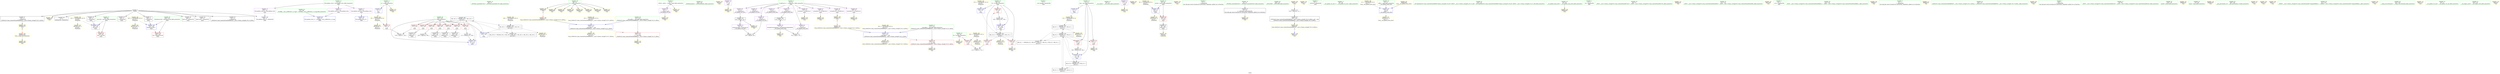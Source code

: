 digraph "SVFG" {
	label="SVFG";

	Node0x55af2ff501e0 [shape=record,color=grey,label="{NodeID: 0\nNullPtr}"];
	Node0x55af2ff501e0 -> Node0x55af2ff65bd0[style=solid];
	Node0x55af2ff501e0 -> Node0x55af2ff65cd0[style=solid];
	Node0x55af2ff501e0 -> Node0x55af2ff65da0[style=solid];
	Node0x55af2ff501e0 -> Node0x55af2ff65e70[style=solid];
	Node0x55af2ff501e0 -> Node0x55af2ff66f60[style=solid];
	Node0x55af2ff501e0 -> Node0x55af2ff67030[style=solid];
	Node0x55af2ff501e0 -> Node0x55af2ff67100[style=solid];
	Node0x55af2ff501e0 -> Node0x55af2ff671d0[style=solid];
	Node0x55af2ff501e0 -> Node0x55af2ff66340[style=solid];
	Node0x55af2ff501e0 -> Node0x55af2ff6c2e0[style=solid];
	Node0x55af2ff75890 [shape=record,color=black,label="{NodeID: 180\nMR_18V_4 = PHI(MR_18V_5, MR_18V_3, )\npts\{103 \}\n}"];
	Node0x55af2ff75890 -> Node0x55af2ff68fd0[style=dashed];
	Node0x55af2ff75890 -> Node0x55af2ff690a0[style=dashed];
	Node0x55af2ff75890 -> Node0x55af2ff69170[style=dashed];
	Node0x55af2ff75890 -> Node0x55af2ff69240[style=dashed];
	Node0x55af2ff75890 -> Node0x55af2ff69310[style=dashed];
	Node0x55af2ff75890 -> Node0x55af2ff693e0[style=dashed];
	Node0x55af2ff75890 -> Node0x55af2ff694b0[style=dashed];
	Node0x55af2ff75890 -> Node0x55af2ff669f0[style=dashed];
	Node0x55af2ff75890 -> Node0x55af2ff74e90[style=dashed];
	Node0x55af2ff75890 -> Node0x55af2ff76790[style=dashed];
	Node0x55af2ff66040 [shape=record,color=blue,label="{NodeID: 97\n14\<--12\nn\<--\nGlob }"];
	Node0x55af2ff66040 -> Node0x55af2ff78350[style=dashed];
	Node0x55af2ff63fe0 [shape=record,color=green,label="{NodeID: 14\n30\<--31\n_ZNSt8ios_base4InitC1Ev\<--_ZNSt8ios_base4InitC1Ev_field_insensitive\n}"];
	Node0x55af2ff698e0 [shape=record,color=yellow,style=double,label="{NodeID: 194\n14V_1 = ENCHI(MR_14V_0)\npts\{99 \}\nFun[main]}"];
	Node0x55af2ff698e0 -> Node0x55af2ff66780[style=dashed];
	Node0x55af2ff698e0 -> Node0x55af2ff7ab10[style=dashed];
	Node0x55af2ff66c60 [shape=record,color=blue,label="{NodeID: 111\n214\<--211\n__rhs.addr\<--__rhs\n_ZStltIcSt11char_traitsIcESaIcEEbRKNSt7__cxx1112basic_stringIT_T0_T1_EESA_\n}"];
	Node0x55af2ff66c60 -> Node0x55af2ff69650[style=dashed];
	Node0x55af2ff66c60 -> Node0x55af2ff7a5d0[style=dashed];
	Node0x55af2ff64c90 [shape=record,color=green,label="{NodeID: 28\n100\<--101\nehselector.slot\<--ehselector.slot_field_insensitive\nmain\n}"];
	Node0x55af2ff64c90 -> Node0x55af2ff68f00[style=solid];
	Node0x55af2ff64c90 -> Node0x55af2ff66850[style=solid];
	Node0x55af2ff6bfa0 [shape=record,color=yellow,style=double,label="{NodeID: 125\nAPARM(32)\nCS[]}"];
	Node0x55af2ff659d0 [shape=record,color=green,label="{NodeID: 42\n243\<--244\n_ZSt9terminatev\<--_ZSt9terminatev_field_insensitive\n}"];
	Node0x55af2ff6cb00 [shape=record,color=yellow,style=double,label="{NodeID: 139\nAPARM(96)\nCS[]|{<s0>14}}"];
	Node0x55af2ff6cb00:s0 -> Node0x55af2ff6dba0[style=solid,color=red];
	Node0x55af2ff67610 [shape=record,color=black,label="{NodeID: 56\n164\<--163\nidxprom20\<--\nmain\n}"];
	Node0x55af2ff6d4e0 [shape=record,color=yellow,style=double,label="{NodeID: 153\nARet(62)\nCS[]}"];
	Node0x55af2ff68170 [shape=record,color=purple,label="{NodeID: 70\n120\<--17\n\<--.str\nmain\n}"];
	Node0x55af2ff68170 -> Node0x55af2ff6c890[style=solid];
	Node0x55af2ff6e7f0 [shape=record,color=black,label="{NodeID: 167\n53 = PHI(51, 54, )\n}"];
	Node0x55af2ff6e7f0 -> Node0x55af2ff68610[style=solid];
	Node0x55af2ff6e7f0 -> Node0x55af2ff6c140[style=solid];
	Node0x55af2ff68d60 [shape=record,color=red,label="{NodeID: 84\n182\<--94\n\<--Ti\nmain\n}"];
	Node0x55af2ff68d60 -> Node0x55af2ff6ef10[style=solid];
	Node0x55af2ff5dfa0 [shape=record,color=green,label="{NodeID: 1\n7\<--1\n__dso_handle\<--dummyObj\nGlob }"];
	Node0x55af2ff75d90 [shape=record,color=black,label="{NodeID: 181\nMR_4V_2 = PHI(MR_4V_3, MR_4V_1, )\npts\{13 \}\n}"];
	Node0x55af2ff75d90 -> Node0x55af2ff74990[style=dashed];
	Node0x55af2ff75d90 -> Node0x55af2ff75390[style=dashed];
	Node0x55af2ff75d90 -> Node0x55af2ff7a680[style=dashed];
	Node0x55af2ff66140 [shape=record,color=blue,label="{NodeID: 98\n254\<--22\nllvm.global_ctors_0\<--\nGlob }"];
	Node0x55af2ff640b0 [shape=record,color=green,label="{NodeID: 15\n36\<--37\n__cxa_atexit\<--__cxa_atexit_field_insensitive\n}"];
	Node0x55af2ff699c0 [shape=record,color=yellow,style=double,label="{NodeID: 195\n16V_1 = ENCHI(MR_16V_0)\npts\{101 \}\nFun[main]}"];
	Node0x55af2ff699c0 -> Node0x55af2ff66850[style=dashed];
	Node0x55af2ff699c0 -> Node0x55af2ff7abf0[style=dashed];
	Node0x55af2ff66d30 [shape=record,color=yellow,style=double,label="{NodeID: 112\nAPARM(176)\nCS[]}"];
	Node0x55af2ff64d60 [shape=record,color=green,label="{NodeID: 29\n102\<--103\ni\<--i_field_insensitive\nmain\n}"];
	Node0x55af2ff64d60 -> Node0x55af2ff68fd0[style=solid];
	Node0x55af2ff64d60 -> Node0x55af2ff690a0[style=solid];
	Node0x55af2ff64d60 -> Node0x55af2ff69170[style=solid];
	Node0x55af2ff64d60 -> Node0x55af2ff69240[style=solid];
	Node0x55af2ff64d60 -> Node0x55af2ff69310[style=solid];
	Node0x55af2ff64d60 -> Node0x55af2ff693e0[style=solid];
	Node0x55af2ff64d60 -> Node0x55af2ff694b0[style=solid];
	Node0x55af2ff64d60 -> Node0x55af2ff666b0[style=solid];
	Node0x55af2ff64d60 -> Node0x55af2ff669f0[style=solid];
	Node0x55af2ff6c070 [shape=record,color=yellow,style=double,label="{NodeID: 126\nAPARM(7)\nCS[]}"];
	Node0x55af2ff65ad0 [shape=record,color=green,label="{NodeID: 43\n23\<--249\n_GLOBAL__sub_I_yefllowers_2_0.cpp\<--_GLOBAL__sub_I_yefllowers_2_0.cpp_field_insensitive\n}"];
	Node0x55af2ff65ad0 -> Node0x55af2ff66240[style=solid];
	Node0x55af2ff6cbd0 [shape=record,color=yellow,style=double,label="{NodeID: 140\nAPARM(96)\nCS[]}"];
	Node0x55af2ff676e0 [shape=record,color=black,label="{NodeID: 57\n89\<--186\nmain_ret\<--\nmain\n}"];
	Node0x55af2ff676e0 -> Node0x55af2ff6e190[style=solid];
	Node0x55af2ff6d570 [shape=record,color=yellow,style=double,label="{NodeID: 154\nARet(115)\nCS[]}"];
	Node0x55af2ff68240 [shape=record,color=purple,label="{NodeID: 71\n176\<--19\n\<--.str.2\nmain\n}"];
	Node0x55af2ff68240 -> Node0x55af2ff66d30[style=solid];
	Node0x55af2ff6ed90 [shape=record,color=grey,label="{NodeID: 168\n171 = Binary(170, 109, )\n}"];
	Node0x55af2ff6ed90 -> Node0x55af2ff669f0[style=solid];
	Node0x55af2ff68e30 [shape=record,color=red,label="{NodeID: 85\n188\<--98\nexn\<--exn.slot\nmain\n}"];
	Node0x55af2ff5dcd0 [shape=record,color=green,label="{NodeID: 2\n12\<--1\n\<--dummyObj\nCan only get source location for instruction, argument, global var or function.}"];
	Node0x55af2ff76290 [shape=record,color=black,label="{NodeID: 182\nMR_12V_3 = PHI(MR_12V_4, MR_12V_2, )\npts\{95 \}\n}"];
	Node0x55af2ff76290 -> Node0x55af2ff68bc0[style=dashed];
	Node0x55af2ff76290 -> Node0x55af2ff68c90[style=dashed];
	Node0x55af2ff76290 -> Node0x55af2ff68d60[style=dashed];
	Node0x55af2ff76290 -> Node0x55af2ff66ac0[style=dashed];
	Node0x55af2ff76290 -> Node0x55af2ff7aa30[style=dashed];
	Node0x55af2ff66240 [shape=record,color=blue,label="{NodeID: 99\n255\<--23\nllvm.global_ctors_1\<--_GLOBAL__sub_I_yefllowers_2_0.cpp\nGlob }"];
	Node0x55af2ff641b0 [shape=record,color=green,label="{NodeID: 16\n35\<--41\n_ZNSt8ios_base4InitD1Ev\<--_ZNSt8ios_base4InitD1Ev_field_insensitive\n}"];
	Node0x55af2ff641b0 -> Node0x55af2ff672a0[style=solid];
	Node0x55af2ff69aa0 [shape=record,color=yellow,style=double,label="{NodeID: 196\n18V_1 = ENCHI(MR_18V_0)\npts\{103 \}\nFun[main]}"];
	Node0x55af2ff69aa0 -> Node0x55af2ff76790[style=dashed];
	Node0x55af2ff66e00 [shape=record,color=yellow,style=double,label="{NodeID: 113\nAPARM(174)\nCS[]}"];
	Node0x55af2ff64e30 [shape=record,color=green,label="{NodeID: 30\n106\<--107\n_ZNSirsERi\<--_ZNSirsERi_field_insensitive\n}"];
	Node0x55af2ff6c140 [shape=record,color=yellow,style=double,label="{NodeID: 127\nAPARM(53)\nCS[]}"];
	Node0x55af2ff65bd0 [shape=record,color=black,label="{NodeID: 44\n2\<--3\ndummyVal\<--dummyVal\n}"];
	Node0x55af2ff6cca0 [shape=record,color=yellow,style=double,label="{NodeID: 141\nAPARM(165)\nCS[]}"];
	Node0x55af2ff677b0 [shape=record,color=black,label="{NodeID: 58\n209\<--223\n_ZStltIcSt11char_traitsIcESaIcEEbRKNSt7__cxx1112basic_stringIT_T0_T1_EESA__ret\<--cmp\n_ZStltIcSt11char_traitsIcESaIcEEbRKNSt7__cxx1112basic_stringIT_T0_T1_EESA_\n}"];
	Node0x55af2ff677b0 -> Node0x55af2ff6dc90[style=solid];
	Node0x55af2ff6d600 [shape=record,color=yellow,style=double,label="{NodeID: 155\nARet(121)\nCS[]}"];
	Node0x55af2ff68310 [shape=record,color=purple,label="{NodeID: 72\n254\<--21\nllvm.global_ctors_0\<--llvm.global_ctors\nGlob }"];
	Node0x55af2ff68310 -> Node0x55af2ff66140[style=solid];
	Node0x55af2ff6ef10 [shape=record,color=grey,label="{NodeID: 169\n183 = Binary(182, 109, )\n}"];
	Node0x55af2ff6ef10 -> Node0x55af2ff66ac0[style=solid];
	Node0x55af2ff68f00 [shape=record,color=red,label="{NodeID: 86\n189\<--100\nsel\<--ehselector.slot\nmain\n}"];
	Node0x55af2ff5d9d0 [shape=record,color=green,label="{NodeID: 3\n16\<--1\n_ZSt3cin\<--dummyObj\nGlob }"];
	Node0x55af2ff76790 [shape=record,color=black,label="{NodeID: 183\nMR_18V_2 = PHI(MR_18V_4, MR_18V_1, )\npts\{103 \}\n}"];
	Node0x55af2ff76790 -> Node0x55af2ff666b0[style=dashed];
	Node0x55af2ff76790 -> Node0x55af2ff74e90[style=dashed];
	Node0x55af2ff76790 -> Node0x55af2ff7acd0[style=dashed];
	Node0x55af2ff66340 [shape=record,color=blue, style = dotted,label="{NodeID: 100\n256\<--3\nllvm.global_ctors_2\<--dummyVal\nGlob }"];
	Node0x55af2ff642b0 [shape=record,color=green,label="{NodeID: 17\n48\<--49\n__cxx_global_var_init.1\<--__cxx_global_var_init.1_field_insensitive\n}"];
	Node0x55af2ff69b80 [shape=record,color=yellow,style=double,label="{NodeID: 197\nRETMU(2V_2)\npts\{71 \}\nFun[__cxx_global_array_dtor]}"];
	Node0x55af2ff66ed0 [shape=record,color=yellow,style=double,label="{NodeID: 114\nAPARM(175)\nCS[]}"];
	Node0x55af2ff64f30 [shape=record,color=green,label="{NodeID: 31\n118\<--119\n_ZSt7getlineIcSt11char_traitsIcESaIcEERSt13basic_istreamIT_T0_ES7_RNSt7__cxx1112basic_stringIS4_S5_T1_EE\<--_ZSt7getlineIcSt11char_traitsIcESaIcEERSt13basic_istreamIT_T0_ES7_RNSt7__cxx1112basic_stringIS4_S5_T1_EE_field_insensitive\n}"];
	Node0x55af2ff6c210 [shape=record,color=yellow,style=double,label="{NodeID: 128\nAPARM(63)\nCS[]}"];
	Node0x55af2ff65cd0 [shape=record,color=black,label="{NodeID: 45\n145\<--3\n\<--dummyVal\nmain\n}"];
	Node0x55af2ff6cd70 [shape=record,color=yellow,style=double,label="{NodeID: 142\nAPARM(96)\nCS[]}"];
	Node0x55af2ff67880 [shape=record,color=purple,label="{NodeID: 59\n32\<--4\n\<--_ZStL8__ioinit\n__cxx_global_var_init\n}"];
	Node0x55af2ff67880 -> Node0x55af2ff6bfa0[style=solid];
	Node0x55af2ff6d690 [shape=record,color=yellow,style=double,label="{NodeID: 156\nARet(155)\nCS[]}"];
	Node0x55af2ff68410 [shape=record,color=purple,label="{NodeID: 73\n255\<--21\nllvm.global_ctors_1\<--llvm.global_ctors\nGlob }"];
	Node0x55af2ff68410 -> Node0x55af2ff66240[style=solid];
	Node0x55af2ff6f090 [shape=record,color=grey,label="{NodeID: 170\n160 = Binary(159, 109, )\n}"];
	Node0x55af2ff6f090 -> Node0x55af2ff66920[style=solid];
	Node0x55af2ff68fd0 [shape=record,color=red,label="{NodeID: 87\n127\<--102\n\<--i\nmain\n}"];
	Node0x55af2ff68fd0 -> Node0x55af2ff6f690[style=solid];
	Node0x55af2ff5da60 [shape=record,color=green,label="{NodeID: 4\n17\<--1\n.str\<--dummyObj\nGlob }"];
	Node0x55af2ff76c90 [shape=record,color=black,label="{NodeID: 184\nMR_4V_4 = PHI(MR_4V_6, MR_4V_3, )\npts\{13 \}\n}"];
	Node0x55af2ff76c90 -> Node0x55af2ff75390[style=dashed];
	Node0x55af2ff66440 [shape=record,color=blue,label="{NodeID: 101\n70\<--69\n.addr\<--\n__cxx_global_array_dtor\n}"];
	Node0x55af2ff66440 -> Node0x55af2ff69b80[style=dashed];
	Node0x55af2ff643b0 [shape=record,color=green,label="{NodeID: 18\n56\<--57\n_ZNSt7__cxx1112basic_stringIcSt11char_traitsIcESaIcEEC1Ev\<--_ZNSt7__cxx1112basic_stringIcSt11char_traitsIcESaIcEEC1Ev_field_insensitive\n}"];
	Node0x55af2ff7a520 [shape=record,color=yellow,style=double,label="{NodeID: 198\nRETMU(20V_2)\npts\{213 \}\nFun[_ZStltIcSt11char_traitsIcESaIcEEbRKNSt7__cxx1112basic_stringIT_T0_T1_EESA_]}"];
	Node0x55af2ff6b780 [shape=record,color=yellow,style=double,label="{NodeID: 115\nAPARM(16)\nCS[]}"];
	Node0x55af2ff65030 [shape=record,color=green,label="{NodeID: 32\n122\<--123\n_ZNSt7__cxx1112basic_stringIcSt11char_traitsIcESaIcEEaSEPKc\<--_ZNSt7__cxx1112basic_stringIcSt11char_traitsIcESaIcEEaSEPKc_field_insensitive\n}"];
	Node0x55af2ff6c2e0 [shape=record,color=yellow,style=double,label="{NodeID: 129\nAPARM(3)\nCS[]}"];
	Node0x55af2ff65da0 [shape=record,color=black,label="{NodeID: 46\n146\<--3\n\<--dummyVal\nmain\n}"];
	Node0x55af2ff65da0 -> Node0x55af2ff66780[style=solid];
	Node0x55af2ff6ce40 [shape=record,color=yellow,style=double,label="{NodeID: 143\nAPARM(218)\nCS[]}"];
	Node0x55af2ff67950 [shape=record,color=purple,label="{NodeID: 60\n51\<--8\n\<--_Z1aB5cxx11\n__cxx_global_var_init.1\n}"];
	Node0x55af2ff67950 -> Node0x55af2ff6e7f0[style=solid];
	Node0x55af2ff6d720 [shape=record,color=yellow,style=double,label="{NodeID: 157\nARet(166)\nCS[]}"];
	Node0x55af2ff68510 [shape=record,color=purple,label="{NodeID: 74\n256\<--21\nllvm.global_ctors_2\<--llvm.global_ctors\nGlob }"];
	Node0x55af2ff68510 -> Node0x55af2ff66340[style=solid];
	Node0x55af2ff6f210 [shape=record,color=grey,label="{NodeID: 171\n82 = cmp(77, 81, )\n}"];
	Node0x55af2ff690a0 [shape=record,color=red,label="{NodeID: 88\n131\<--102\n\<--i\nmain\n}"];
	Node0x55af2ff690a0 -> Node0x55af2ff673a0[style=solid];
	Node0x55af2ff5daf0 [shape=record,color=green,label="{NodeID: 5\n19\<--1\n.str.2\<--dummyObj\nGlob }"];
	Node0x55af2ff77190 [shape=record,color=black,label="{NodeID: 185\nMR_4V_6 = PHI(MR_4V_3, MR_4V_5, )\npts\{13 \}\n}"];
	Node0x55af2ff77190 -> Node0x55af2ff76c90[style=dashed];
	Node0x55af2ff66510 [shape=record,color=blue,label="{NodeID: 102\n90\<--12\nretval\<--\nmain\n}"];
	Node0x55af2ff66510 -> Node0x55af2ff68a20[style=dashed];
	Node0x55af2ff66510 -> Node0x55af2ff7a870[style=dashed];
	Node0x55af2ff644b0 [shape=record,color=green,label="{NodeID: 19\n63\<--64\n__cxx_global_array_dtor\<--__cxx_global_array_dtor_field_insensitive\n}"];
	Node0x55af2ff644b0 -> Node0x55af2ff6c210[style=solid];
	Node0x55af2ff7a5d0 [shape=record,color=yellow,style=double,label="{NodeID: 199\nRETMU(22V_2)\npts\{215 \}\nFun[_ZStltIcSt11char_traitsIcESaIcEEbRKNSt7__cxx1112basic_stringIT_T0_T1_EESA_]}"];
	Node0x55af2ff6b850 [shape=record,color=yellow,style=double,label="{NodeID: 116\nAPARM(92)\nCS[]}"];
	Node0x55af2ff65130 [shape=record,color=green,label="{NodeID: 33\n142\<--143\n_ZNSt7__cxx1112basic_stringIcSt11char_traitsIcESaIcEEaSERKS4_\<--_ZNSt7__cxx1112basic_stringIcSt11char_traitsIcESaIcEEaSERKS4__field_insensitive\n}"];
	Node0x55af2ff6c3b0 [shape=record,color=yellow,style=double,label="{NodeID: 130\nAPARM(7)\nCS[]}"];
	Node0x55af2ff65e70 [shape=record,color=black,label="{NodeID: 47\n148\<--3\n\<--dummyVal\nmain\n}"];
	Node0x55af2ff65e70 -> Node0x55af2ff66850[style=solid];
	Node0x55af2ff6cf10 [shape=record,color=yellow,style=double,label="{NodeID: 144\nAPARM(219)\nCS[]}"];
	Node0x55af2ff67a20 [shape=record,color=purple,label="{NodeID: 61\n58\<--8\n\<--_Z1aB5cxx11\n__cxx_global_var_init.1\n}"];
	Node0x55af2ff6d7b0 [shape=record,color=yellow,style=double,label="{NodeID: 158\nARet(220)\nCS[]}"];
	Node0x55af2ff6d7b0 -> Node0x55af2ff6f390[style=solid];
	Node0x55af2ff68610 [shape=record,color=purple,label="{NodeID: 75\n54\<--53\narrayctor.next\<--arrayctor.cur\n__cxx_global_var_init.1\n}"];
	Node0x55af2ff68610 -> Node0x55af2ff6e7f0[style=solid];
	Node0x55af2ff68610 -> Node0x55af2ff6f990[style=solid];
	Node0x55af2ff6f390 [shape=record,color=grey,label="{NodeID: 172\n223 = cmp(220, 12, )\n}"];
	Node0x55af2ff6f390 -> Node0x55af2ff677b0[style=solid];
	Node0x55af2ff69170 [shape=record,color=red,label="{NodeID: 89\n135\<--102\n\<--i\nmain\n}"];
	Node0x55af2ff69170 -> Node0x55af2ff6f510[style=solid];
	Node0x55af2ff5cd30 [shape=record,color=green,label="{NodeID: 6\n22\<--1\n\<--dummyObj\nCan only get source location for instruction, argument, global var or function.}"];
	Node0x55af2fdd4d90 [shape=record,color=yellow,style=double,label="{NodeID: 186\n2V_1 = ENCHI(MR_2V_0)\npts\{71 \}\nFun[__cxx_global_array_dtor]}"];
	Node0x55af2fdd4d90 -> Node0x55af2ff66440[style=dashed];
	Node0x55af2ff665e0 [shape=record,color=blue,label="{NodeID: 103\n94\<--109\nTi\<--\nmain\n}"];
	Node0x55af2ff665e0 -> Node0x55af2ff76290[style=dashed];
	Node0x55af2ff645b0 [shape=record,color=green,label="{NodeID: 20\n70\<--71\n.addr\<--.addr_field_insensitive\n__cxx_global_array_dtor\n}"];
	Node0x55af2ff645b0 -> Node0x55af2ff66440[style=solid];
	Node0x55af2ff7a680 [shape=record,color=yellow,style=double,label="{NodeID: 200\nRETMU(4V_2)\npts\{13 \}\nFun[main]}"];
	Node0x55af2ff6b920 [shape=record,color=yellow,style=double,label="{NodeID: 117\nAPARM(16)\nCS[]}"];
	Node0x55af2ff65230 [shape=record,color=green,label="{NodeID: 34\n156\<--157\n_ZStltIcSt11char_traitsIcESaIcEEbRKNSt7__cxx1112basic_stringIT_T0_T1_EESA_\<--_ZStltIcSt11char_traitsIcESaIcEEbRKNSt7__cxx1112basic_stringIT_T0_T1_EESA__field_insensitive\n}"];
	Node0x55af2ff6c480 [shape=record,color=yellow,style=double,label="{NodeID: 131\nAPARM(77)\nCS[]}"];
	Node0x55af2ff66f60 [shape=record,color=black,label="{NodeID: 48\n190\<--3\nlpad.val\<--dummyVal\nmain\n}"];
	Node0x55af2ff6cfe0 [shape=record,color=yellow,style=double,label="{NodeID: 145\nAPARM(226)\nCS[]|{<s0>19}}"];
	Node0x55af2ff6cfe0:s0 -> Node0x55af2ff6d900[style=solid,color=red];
	Node0x55af2ff67af0 [shape=record,color=purple,label="{NodeID: 62\n59\<--8\n\<--_Z1aB5cxx11\n__cxx_global_var_init.1\n}"];
	Node0x55af2ff67af0 -> Node0x55af2ff6f990[style=solid];
	Node0x55af2ff6d840 [shape=record,color=yellow,style=double,label="{NodeID: 159\nARet(239)\nCS[]}"];
	Node0x55af2ff686e0 [shape=record,color=purple,label="{NodeID: 76\n77\<--76\narraydestroy.element\<--arraydestroy.elementPast\n__cxx_global_array_dtor\n}"];
	Node0x55af2ff686e0 -> Node0x55af2ff6c480[style=solid];
	Node0x55af2ff686e0 -> Node0x55af2ff6e250[style=solid];
	Node0x55af2ff686e0 -> Node0x55af2ff6f210[style=solid];
	Node0x55af2ff6f510 [shape=record,color=grey,label="{NodeID: 173\n136 = cmp(135, 109, )\n}"];
	Node0x55af2ff69240 [shape=record,color=red,label="{NodeID: 90\n138\<--102\n\<--i\nmain\n}"];
	Node0x55af2ff69240 -> Node0x55af2ff67470[style=solid];
	Node0x55af2ff5cdc0 [shape=record,color=green,label="{NodeID: 7\n109\<--1\n\<--dummyObj\nCan only get source location for instruction, argument, global var or function.}"];
	Node0x55af2fdd4e40 [shape=record,color=yellow,style=double,label="{NodeID: 187\n22V_1 = ENCHI(MR_22V_0)\npts\{215 \}\nFun[_ZStltIcSt11char_traitsIcESaIcEEbRKNSt7__cxx1112basic_stringIT_T0_T1_EESA_]}"];
	Node0x55af2fdd4e40 -> Node0x55af2ff66c60[style=dashed];
	Node0x55af2ff666b0 [shape=record,color=blue,label="{NodeID: 104\n102\<--109\ni\<--\nmain\n}"];
	Node0x55af2ff666b0 -> Node0x55af2ff75890[style=dashed];
	Node0x55af2ff64680 [shape=record,color=green,label="{NodeID: 21\n79\<--80\n_ZNSt7__cxx1112basic_stringIcSt11char_traitsIcESaIcEED1Ev\<--_ZNSt7__cxx1112basic_stringIcSt11char_traitsIcESaIcEED1Ev_field_insensitive\n}"];
	Node0x55af2ff7a790 [shape=record,color=yellow,style=double,label="{NodeID: 201\nRETMU(6V_1)\npts\{15 \}\nFun[main]}"];
	Node0x55af2ff6b9f0 [shape=record,color=yellow,style=double,label="{NodeID: 118\nAPARM(96)\nCS[]}"];
	Node0x55af2ff65330 [shape=record,color=green,label="{NodeID: 35\n178\<--179\nprintf\<--printf_field_insensitive\n}"];
	Node0x55af2ff6c550 [shape=record,color=yellow,style=double,label="{NodeID: 132\nAPARM(16)\nCS[]}"];
	Node0x55af2ff67030 [shape=record,color=black,label="{NodeID: 49\n191\<--3\nlpad.val31\<--dummyVal\nmain\n}"];
	Node0x55af2ff6d0b0 [shape=record,color=yellow,style=double,label="{NodeID: 146\nAPARM(238)\nCS[]}"];
	Node0x55af2ff67bc0 [shape=record,color=purple,label="{NodeID: 63\n73\<--8\n\<--_Z1aB5cxx11\n__cxx_global_array_dtor\n}"];
	Node0x55af2ff6d900 [shape=record,color=yellow,style=double,label="{NodeID: 160\nFPARM(238)\nFun[__clang_call_terminate]}"];
	Node0x55af2ff6d900 -> Node0x55af2ff6d0b0[style=solid];
	Node0x55af2ff687b0 [shape=record,color=red,label="{NodeID: 77\n159\<--11\n\<--ans\nmain\n}"];
	Node0x55af2ff687b0 -> Node0x55af2ff6f090[style=solid];
	Node0x55af2ff6f690 [shape=record,color=grey,label="{NodeID: 174\n129 = cmp(127, 128, )\n}"];
	Node0x55af2ff69310 [shape=record,color=red,label="{NodeID: 91\n152\<--102\n\<--i\nmain\n}"];
	Node0x55af2ff69310 -> Node0x55af2ff67540[style=solid];
	Node0x55af2ff5ce50 [shape=record,color=green,label="{NodeID: 8\n4\<--6\n_ZStL8__ioinit\<--_ZStL8__ioinit_field_insensitive\nGlob }"];
	Node0x55af2ff5ce50 -> Node0x55af2ff67880[style=solid];
	Node0x55af2ff5ce50 -> Node0x55af2ff6be00[style=solid];
	Node0x55af2ff78160 [shape=record,color=yellow,style=double,label="{NodeID: 188\n20V_1 = ENCHI(MR_20V_0)\npts\{213 \}\nFun[_ZStltIcSt11char_traitsIcESaIcEEbRKNSt7__cxx1112basic_stringIT_T0_T1_EESA_]}"];
	Node0x55af2ff78160 -> Node0x55af2ff66b90[style=dashed];
	Node0x55af2ff66780 [shape=record,color=blue,label="{NodeID: 105\n98\<--146\nexn.slot\<--\nmain\n}"];
	Node0x55af2ff66780 -> Node0x55af2ff68e30[style=dashed];
	Node0x55af2ff64780 [shape=record,color=green,label="{NodeID: 22\n87\<--88\nmain\<--main_field_insensitive\n}"];
	Node0x55af2ff7a870 [shape=record,color=yellow,style=double,label="{NodeID: 202\nRETMU(8V_2)\npts\{91 \}\nFun[main]}"];
	Node0x55af2ff6bac0 [shape=record,color=yellow,style=double,label="{NodeID: 119\nAPARM(16)\nCS[]}"];
	Node0x55af2ff65430 [shape=record,color=green,label="{NodeID: 36\n199\<--200\n__gxx_personality_v0\<--__gxx_personality_v0_field_insensitive\n}"];
	Node0x55af2ff6c620 [shape=record,color=yellow,style=double,label="{NodeID: 133\nAPARM(14)\nCS[]}"];
	Node0x55af2ff67100 [shape=record,color=black,label="{NodeID: 50\n225\<--3\n\<--dummyVal\n_ZStltIcSt11char_traitsIcESaIcEEbRKNSt7__cxx1112basic_stringIT_T0_T1_EESA_\n}"];
	Node0x55af2ff6d180 [shape=record,color=yellow,style=double,label="{NodeID: 147\nARet(177)\nCS[]}"];
	Node0x55af2ff67c90 [shape=record,color=purple,label="{NodeID: 64\n74\<--8\n\<--_Z1aB5cxx11\n__cxx_global_array_dtor\n}"];
	Node0x55af2ff67c90 -> Node0x55af2ff6e250[style=solid];
	Node0x55af2ff6d9f0 [shape=record,color=yellow,style=double,label="{NodeID: 161\nFPARM(69)\nFun[__cxx_global_array_dtor]}"];
	Node0x55af2ff6d9f0 -> Node0x55af2ff66440[style=solid];
	Node0x55af2ff68880 [shape=record,color=red,label="{NodeID: 78\n175\<--11\n\<--ans\nmain\n}"];
	Node0x55af2ff68880 -> Node0x55af2ff66ed0[style=solid];
	Node0x55af2ff6f810 [shape=record,color=grey,label="{NodeID: 175\n113 = cmp(111, 112, )\n}"];
	Node0x55af2ff693e0 [shape=record,color=red,label="{NodeID: 92\n163\<--102\n\<--i\nmain\n}"];
	Node0x55af2ff693e0 -> Node0x55af2ff67610[style=solid];
	Node0x55af2ff5cf90 [shape=record,color=green,label="{NodeID: 9\n8\<--10\n_Z1aB5cxx11\<--_Z1aB5cxx11_field_insensitive\nGlob }"];
	Node0x55af2ff5cf90 -> Node0x55af2ff67950[style=solid];
	Node0x55af2ff5cf90 -> Node0x55af2ff67a20[style=solid];
	Node0x55af2ff5cf90 -> Node0x55af2ff67af0[style=solid];
	Node0x55af2ff5cf90 -> Node0x55af2ff67bc0[style=solid];
	Node0x55af2ff5cf90 -> Node0x55af2ff67c90[style=solid];
	Node0x55af2ff5cf90 -> Node0x55af2ff67d60[style=solid];
	Node0x55af2ff5cf90 -> Node0x55af2ff67e30[style=solid];
	Node0x55af2ff5cf90 -> Node0x55af2ff67f00[style=solid];
	Node0x55af2ff5cf90 -> Node0x55af2ff67fd0[style=solid];
	Node0x55af2ff5cf90 -> Node0x55af2ff680a0[style=solid];
	Node0x55af2ff78240 [shape=record,color=yellow,style=double,label="{NodeID: 189\n4V_1 = ENCHI(MR_4V_0)\npts\{13 \}\nFun[main]}"];
	Node0x55af2ff78240 -> Node0x55af2ff75d90[style=dashed];
	Node0x55af2ff66850 [shape=record,color=blue,label="{NodeID: 106\n100\<--148\nehselector.slot\<--\nmain\n}"];
	Node0x55af2ff66850 -> Node0x55af2ff68f00[style=dashed];
	Node0x55af2ff64880 [shape=record,color=green,label="{NodeID: 23\n90\<--91\nretval\<--retval_field_insensitive\nmain\n}"];
	Node0x55af2ff64880 -> Node0x55af2ff68a20[style=solid];
	Node0x55af2ff64880 -> Node0x55af2ff66510[style=solid];
	Node0x55af2ff7a950 [shape=record,color=yellow,style=double,label="{NodeID: 203\nRETMU(10V_1)\npts\{93 \}\nFun[main]}"];
	Node0x55af2ff6bb90 [shape=record,color=yellow,style=double,label="{NodeID: 120\nAPARM(133)\nCS[]}"];
	Node0x55af2ff65530 [shape=record,color=green,label="{NodeID: 37\n212\<--213\n__lhs.addr\<--__lhs.addr_field_insensitive\n_ZStltIcSt11char_traitsIcESaIcEEbRKNSt7__cxx1112basic_stringIT_T0_T1_EESA_\n}"];
	Node0x55af2ff65530 -> Node0x55af2ff69580[style=solid];
	Node0x55af2ff65530 -> Node0x55af2ff66b90[style=solid];
	Node0x55af2ff6c6f0 [shape=record,color=yellow,style=double,label="{NodeID: 134\nAPARM(96)\nCS[]}"];
	Node0x55af2ff671d0 [shape=record,color=black,label="{NodeID: 51\n226\<--3\n\<--dummyVal\n_ZStltIcSt11char_traitsIcESaIcEEbRKNSt7__cxx1112basic_stringIT_T0_T1_EESA_\n}"];
	Node0x55af2ff671d0 -> Node0x55af2ff6cfe0[style=solid];
	Node0x55af2ff6d210 [shape=record,color=yellow,style=double,label="{NodeID: 148\nARet(105)\nCS[]}"];
	Node0x55af2ff67d60 [shape=record,color=purple,label="{NodeID: 65\n81\<--8\n\<--_Z1aB5cxx11\n__cxx_global_array_dtor\n}"];
	Node0x55af2ff67d60 -> Node0x55af2ff6f210[style=solid];
	Node0x55af2ff6dab0 [shape=record,color=yellow,style=double,label="{NodeID: 162\nFPARM(210)\nFun[_ZStltIcSt11char_traitsIcESaIcEEbRKNSt7__cxx1112basic_stringIT_T0_T1_EESA_]}"];
	Node0x55af2ff6dab0 -> Node0x55af2ff66b90[style=solid];
	Node0x55af2ff68950 [shape=record,color=red,label="{NodeID: 79\n128\<--14\n\<--n\nmain\n}"];
	Node0x55af2ff68950 -> Node0x55af2ff6f690[style=solid];
	Node0x55af2ff6f990 [shape=record,color=grey,label="{NodeID: 176\n60 = cmp(54, 59, )\n}"];
	Node0x55af2ff694b0 [shape=record,color=red,label="{NodeID: 93\n170\<--102\n\<--i\nmain\n}"];
	Node0x55af2ff694b0 -> Node0x55af2ff6ed90[style=solid];
	Node0x55af2ff5d020 [shape=record,color=green,label="{NodeID: 10\n11\<--13\nans\<--ans_field_insensitive\nGlob }"];
	Node0x55af2ff5d020 -> Node0x55af2ff687b0[style=solid];
	Node0x55af2ff5d020 -> Node0x55af2ff68880[style=solid];
	Node0x55af2ff5d020 -> Node0x55af2ff65f40[style=solid];
	Node0x55af2ff5d020 -> Node0x55af2ff66920[style=solid];
	Node0x55af2ff78350 [shape=record,color=yellow,style=double,label="{NodeID: 190\n6V_1 = ENCHI(MR_6V_0)\npts\{15 \}\nFun[main]}"];
	Node0x55af2ff78350 -> Node0x55af2ff68950[style=dashed];
	Node0x55af2ff78350 -> Node0x55af2ff7a790[style=dashed];
	Node0x55af2ff66920 [shape=record,color=blue,label="{NodeID: 107\n11\<--160\nans\<--inc\nmain\n}"];
	Node0x55af2ff66920 -> Node0x55af2ff77190[style=dashed];
	Node0x55af2ff64950 [shape=record,color=green,label="{NodeID: 24\n92\<--93\nTe\<--Te_field_insensitive\nmain\n}"];
	Node0x55af2ff64950 -> Node0x55af2ff68af0[style=solid];
	Node0x55af2ff64950 -> Node0x55af2ff6b850[style=solid];
	Node0x55af2ff7aa30 [shape=record,color=yellow,style=double,label="{NodeID: 204\nRETMU(12V_3)\npts\{95 \}\nFun[main]}"];
	Node0x55af2ff6bc60 [shape=record,color=yellow,style=double,label="{NodeID: 121\nAPARM(96)\nCS[]}"];
	Node0x55af2ff65600 [shape=record,color=green,label="{NodeID: 38\n214\<--215\n__rhs.addr\<--__rhs.addr_field_insensitive\n_ZStltIcSt11char_traitsIcESaIcEEbRKNSt7__cxx1112basic_stringIT_T0_T1_EESA_\n}"];
	Node0x55af2ff65600 -> Node0x55af2ff69650[style=solid];
	Node0x55af2ff65600 -> Node0x55af2ff66c60[style=solid];
	Node0x55af2ff6c7c0 [shape=record,color=yellow,style=double,label="{NodeID: 135\nAPARM(96)\nCS[]}"];
	Node0x55af2ff672a0 [shape=record,color=black,label="{NodeID: 52\n34\<--35\n\<--_ZNSt8ios_base4InitD1Ev\nCan only get source location for instruction, argument, global var or function.}"];
	Node0x55af2ff672a0 -> Node0x55af2ff6bed0[style=solid];
	Node0x55af2ff6d2a0 [shape=record,color=yellow,style=double,label="{NodeID: 149\nARet(117)\nCS[]}"];
	Node0x55af2ff67e30 [shape=record,color=purple,label="{NodeID: 66\n133\<--8\narrayidx\<--_Z1aB5cxx11\nmain\n}"];
	Node0x55af2ff67e30 -> Node0x55af2ff6bb90[style=solid];
	Node0x55af2ff6dba0 [shape=record,color=yellow,style=double,label="{NodeID: 163\nFPARM(211)\nFun[_ZStltIcSt11char_traitsIcESaIcEEbRKNSt7__cxx1112basic_stringIT_T0_T1_EESA_]}"];
	Node0x55af2ff6dba0 -> Node0x55af2ff66c60[style=solid];
	Node0x55af2ff68a20 [shape=record,color=red,label="{NodeID: 80\n186\<--90\n\<--retval\nmain\n}"];
	Node0x55af2ff68a20 -> Node0x55af2ff676e0[style=solid];
	Node0x55af2ff74990 [shape=record,color=black,label="{NodeID: 177\nMR_4V_7 = PHI(MR_4V_3, MR_4V_3, MR_4V_2, MR_4V_3, MR_4V_3, MR_4V_2, )\npts\{13 \}\n}"];
	Node0x55af2ff69580 [shape=record,color=red,label="{NodeID: 94\n218\<--212\n\<--__lhs.addr\n_ZStltIcSt11char_traitsIcESaIcEEbRKNSt7__cxx1112basic_stringIT_T0_T1_EESA_\n}"];
	Node0x55af2ff69580 -> Node0x55af2ff6ce40[style=solid];
	Node0x55af2ff5d0f0 [shape=record,color=green,label="{NodeID: 11\n14\<--15\nn\<--n_field_insensitive\nGlob }"];
	Node0x55af2ff5d0f0 -> Node0x55af2ff68950[style=solid];
	Node0x55af2ff5d0f0 -> Node0x55af2ff66040[style=solid];
	Node0x55af2ff5d0f0 -> Node0x55af2ff6c620[style=solid];
	Node0x55af2ff78430 [shape=record,color=yellow,style=double,label="{NodeID: 191\n8V_1 = ENCHI(MR_8V_0)\npts\{91 \}\nFun[main]}"];
	Node0x55af2ff78430 -> Node0x55af2ff66510[style=dashed];
	Node0x55af2ff669f0 [shape=record,color=blue,label="{NodeID: 108\n102\<--171\ni\<--inc25\nmain\n}"];
	Node0x55af2ff669f0 -> Node0x55af2ff75890[style=dashed];
	Node0x55af2ff64a20 [shape=record,color=green,label="{NodeID: 25\n94\<--95\nTi\<--Ti_field_insensitive\nmain\n}"];
	Node0x55af2ff64a20 -> Node0x55af2ff68bc0[style=solid];
	Node0x55af2ff64a20 -> Node0x55af2ff68c90[style=solid];
	Node0x55af2ff64a20 -> Node0x55af2ff68d60[style=solid];
	Node0x55af2ff64a20 -> Node0x55af2ff665e0[style=solid];
	Node0x55af2ff64a20 -> Node0x55af2ff66ac0[style=solid];
	Node0x55af2ff7ab10 [shape=record,color=yellow,style=double,label="{NodeID: 205\nRETMU(14V_1)\npts\{99 \}\nFun[main]}"];
	Node0x55af2ff6bd30 [shape=record,color=yellow,style=double,label="{NodeID: 122\nAPARM(140)\nCS[]}"];
	Node0x55af2ff656d0 [shape=record,color=green,label="{NodeID: 39\n221\<--222\n_ZNKSt7__cxx1112basic_stringIcSt11char_traitsIcESaIcEE7compareERKS4_\<--_ZNKSt7__cxx1112basic_stringIcSt11char_traitsIcESaIcEE7compareERKS4__field_insensitive\n}"];
	Node0x55af2ff6c890 [shape=record,color=yellow,style=double,label="{NodeID: 136\nAPARM(120)\nCS[]}"];
	Node0x55af2ff673a0 [shape=record,color=black,label="{NodeID: 53\n132\<--131\nidxprom\<--\nmain\n}"];
	Node0x55af2ff6d330 [shape=record,color=yellow,style=double,label="{NodeID: 150\nARet(134)\nCS[]}"];
	Node0x55af2ff67f00 [shape=record,color=purple,label="{NodeID: 67\n140\<--8\narrayidx12\<--_Z1aB5cxx11\nmain\n}"];
	Node0x55af2ff67f00 -> Node0x55af2ff6bd30[style=solid];
	Node0x55af2ff6dc90 [shape=record,color=yellow,style=double,label="{NodeID: 164\nFRet(209)\nFun[_ZStltIcSt11char_traitsIcESaIcEEbRKNSt7__cxx1112basic_stringIT_T0_T1_EESA_]|{<s0>14}}"];
	Node0x55af2ff6dc90:s0 -> Node0x55af2ff6d690[style=solid,color=blue];
	Node0x55af2ff68af0 [shape=record,color=red,label="{NodeID: 81\n112\<--92\n\<--Te\nmain\n}"];
	Node0x55af2ff68af0 -> Node0x55af2ff6f810[style=solid];
	Node0x55af2ff74e90 [shape=record,color=black,label="{NodeID: 178\nMR_18V_6 = PHI(MR_18V_4, MR_18V_4, MR_18V_2, MR_18V_4, MR_18V_4, MR_18V_2, )\npts\{103 \}\n}"];
	Node0x55af2ff69650 [shape=record,color=red,label="{NodeID: 95\n219\<--214\n\<--__rhs.addr\n_ZStltIcSt11char_traitsIcESaIcEEbRKNSt7__cxx1112basic_stringIT_T0_T1_EESA_\n}"];
	Node0x55af2ff69650 -> Node0x55af2ff6cf10[style=solid];
	Node0x55af2ff5d1f0 [shape=record,color=green,label="{NodeID: 12\n21\<--25\nllvm.global_ctors\<--llvm.global_ctors_field_insensitive\nGlob }"];
	Node0x55af2ff5d1f0 -> Node0x55af2ff68310[style=solid];
	Node0x55af2ff5d1f0 -> Node0x55af2ff68410[style=solid];
	Node0x55af2ff5d1f0 -> Node0x55af2ff68510[style=solid];
	Node0x55af2ff69720 [shape=record,color=yellow,style=double,label="{NodeID: 192\n10V_1 = ENCHI(MR_10V_0)\npts\{93 \}\nFun[main]}"];
	Node0x55af2ff69720 -> Node0x55af2ff68af0[style=dashed];
	Node0x55af2ff69720 -> Node0x55af2ff7a950[style=dashed];
	Node0x55af2ff66ac0 [shape=record,color=blue,label="{NodeID: 109\n94\<--183\nTi\<--inc29\nmain\n}"];
	Node0x55af2ff66ac0 -> Node0x55af2ff76290[style=dashed];
	Node0x55af2ff64af0 [shape=record,color=green,label="{NodeID: 26\n96\<--97\ns\<--s_field_insensitive\nmain\n}"];
	Node0x55af2ff64af0 -> Node0x55af2ff6b9f0[style=solid];
	Node0x55af2ff64af0 -> Node0x55af2ff6bc60[style=solid];
	Node0x55af2ff64af0 -> Node0x55af2ff6c6f0[style=solid];
	Node0x55af2ff64af0 -> Node0x55af2ff6c7c0[style=solid];
	Node0x55af2ff64af0 -> Node0x55af2ff6c960[style=solid];
	Node0x55af2ff64af0 -> Node0x55af2ff6cb00[style=solid];
	Node0x55af2ff64af0 -> Node0x55af2ff6cbd0[style=solid];
	Node0x55af2ff64af0 -> Node0x55af2ff6cd70[style=solid];
	Node0x55af2ff7abf0 [shape=record,color=yellow,style=double,label="{NodeID: 206\nRETMU(16V_1)\npts\{101 \}\nFun[main]}"];
	Node0x55af2ff6be00 [shape=record,color=yellow,style=double,label="{NodeID: 123\nAPARM(4)\nCS[]}"];
	Node0x55af2ff657d0 [shape=record,color=green,label="{NodeID: 40\n228\<--229\n__clang_call_terminate\<--__clang_call_terminate_field_insensitive\n}"];
	Node0x55af2ff6c960 [shape=record,color=yellow,style=double,label="{NodeID: 137\nAPARM(96)\nCS[]}"];
	Node0x55af2ff67470 [shape=record,color=black,label="{NodeID: 54\n139\<--138\nidxprom11\<--\nmain\n}"];
	Node0x55af2ff6d3c0 [shape=record,color=yellow,style=double,label="{NodeID: 151\nARet(141)\nCS[]}"];
	Node0x55af2ff67fd0 [shape=record,color=purple,label="{NodeID: 68\n154\<--8\narrayidx16\<--_Z1aB5cxx11\nmain\n}"];
	Node0x55af2ff67fd0 -> Node0x55af2ff6ca30[style=solid];
	Node0x55af2ff6e190 [shape=record,color=yellow,style=double,label="{NodeID: 165\nFRet(89)\nFun[main]}"];
	Node0x55af2ff68bc0 [shape=record,color=red,label="{NodeID: 82\n111\<--94\n\<--Ti\nmain\n}"];
	Node0x55af2ff68bc0 -> Node0x55af2ff6f810[style=solid];
	Node0x55af2ff75390 [shape=record,color=black,label="{NodeID: 179\nMR_4V_3 = PHI(MR_4V_4, MR_4V_2, )\npts\{13 \}\n}"];
	Node0x55af2ff75390 -> Node0x55af2ff687b0[style=dashed];
	Node0x55af2ff75390 -> Node0x55af2ff68880[style=dashed];
	Node0x55af2ff75390 -> Node0x55af2ff66920[style=dashed];
	Node0x55af2ff75390 -> Node0x55af2ff74990[style=dashed];
	Node0x55af2ff75390 -> Node0x55af2ff75d90[style=dashed];
	Node0x55af2ff75390 -> Node0x55af2ff76c90[style=dashed];
	Node0x55af2ff75390 -> Node0x55af2ff77190[style=dashed];
	Node0x55af2ff65f40 [shape=record,color=blue,label="{NodeID: 96\n11\<--12\nans\<--\nGlob }"];
	Node0x55af2ff65f40 -> Node0x55af2ff78240[style=dashed];
	Node0x55af2ff63f50 [shape=record,color=green,label="{NodeID: 13\n26\<--27\n__cxx_global_var_init\<--__cxx_global_var_init_field_insensitive\n}"];
	Node0x55af2ff69800 [shape=record,color=yellow,style=double,label="{NodeID: 193\n12V_1 = ENCHI(MR_12V_0)\npts\{95 \}\nFun[main]}"];
	Node0x55af2ff69800 -> Node0x55af2ff665e0[style=dashed];
	Node0x55af2ff66b90 [shape=record,color=blue,label="{NodeID: 110\n212\<--210\n__lhs.addr\<--__lhs\n_ZStltIcSt11char_traitsIcESaIcEEbRKNSt7__cxx1112basic_stringIT_T0_T1_EESA_\n}"];
	Node0x55af2ff66b90 -> Node0x55af2ff69580[style=dashed];
	Node0x55af2ff66b90 -> Node0x55af2ff7a520[style=dashed];
	Node0x55af2ff64bc0 [shape=record,color=green,label="{NodeID: 27\n98\<--99\nexn.slot\<--exn.slot_field_insensitive\nmain\n}"];
	Node0x55af2ff64bc0 -> Node0x55af2ff68e30[style=solid];
	Node0x55af2ff64bc0 -> Node0x55af2ff66780[style=solid];
	Node0x55af2ff7acd0 [shape=record,color=yellow,style=double,label="{NodeID: 207\nRETMU(18V_2)\npts\{103 \}\nFun[main]}"];
	Node0x55af2ff6bed0 [shape=record,color=yellow,style=double,label="{NodeID: 124\nAPARM(34)\nCS[]}"];
	Node0x55af2ff658d0 [shape=record,color=green,label="{NodeID: 41\n240\<--241\n__cxa_begin_catch\<--__cxa_begin_catch_field_insensitive\n}"];
	Node0x55af2ff6ca30 [shape=record,color=yellow,style=double,label="{NodeID: 138\nAPARM(154)\nCS[]|{<s0>14}}"];
	Node0x55af2ff6ca30:s0 -> Node0x55af2ff6dab0[style=solid,color=red];
	Node0x55af2ff67540 [shape=record,color=black,label="{NodeID: 55\n153\<--152\nidxprom15\<--\nmain\n}"];
	Node0x55af2ff6d450 [shape=record,color=yellow,style=double,label="{NodeID: 152\nARet(33)\nCS[]}"];
	Node0x55af2ff680a0 [shape=record,color=purple,label="{NodeID: 69\n165\<--8\narrayidx21\<--_Z1aB5cxx11\nmain\n}"];
	Node0x55af2ff680a0 -> Node0x55af2ff6cca0[style=solid];
	Node0x55af2ff6e250 [shape=record,color=black,label="{NodeID: 166\n76 = PHI(74, 77, )\n}"];
	Node0x55af2ff6e250 -> Node0x55af2ff686e0[style=solid];
	Node0x55af2ff68c90 [shape=record,color=red,label="{NodeID: 83\n174\<--94\n\<--Ti\nmain\n}"];
	Node0x55af2ff68c90 -> Node0x55af2ff66e00[style=solid];
}
